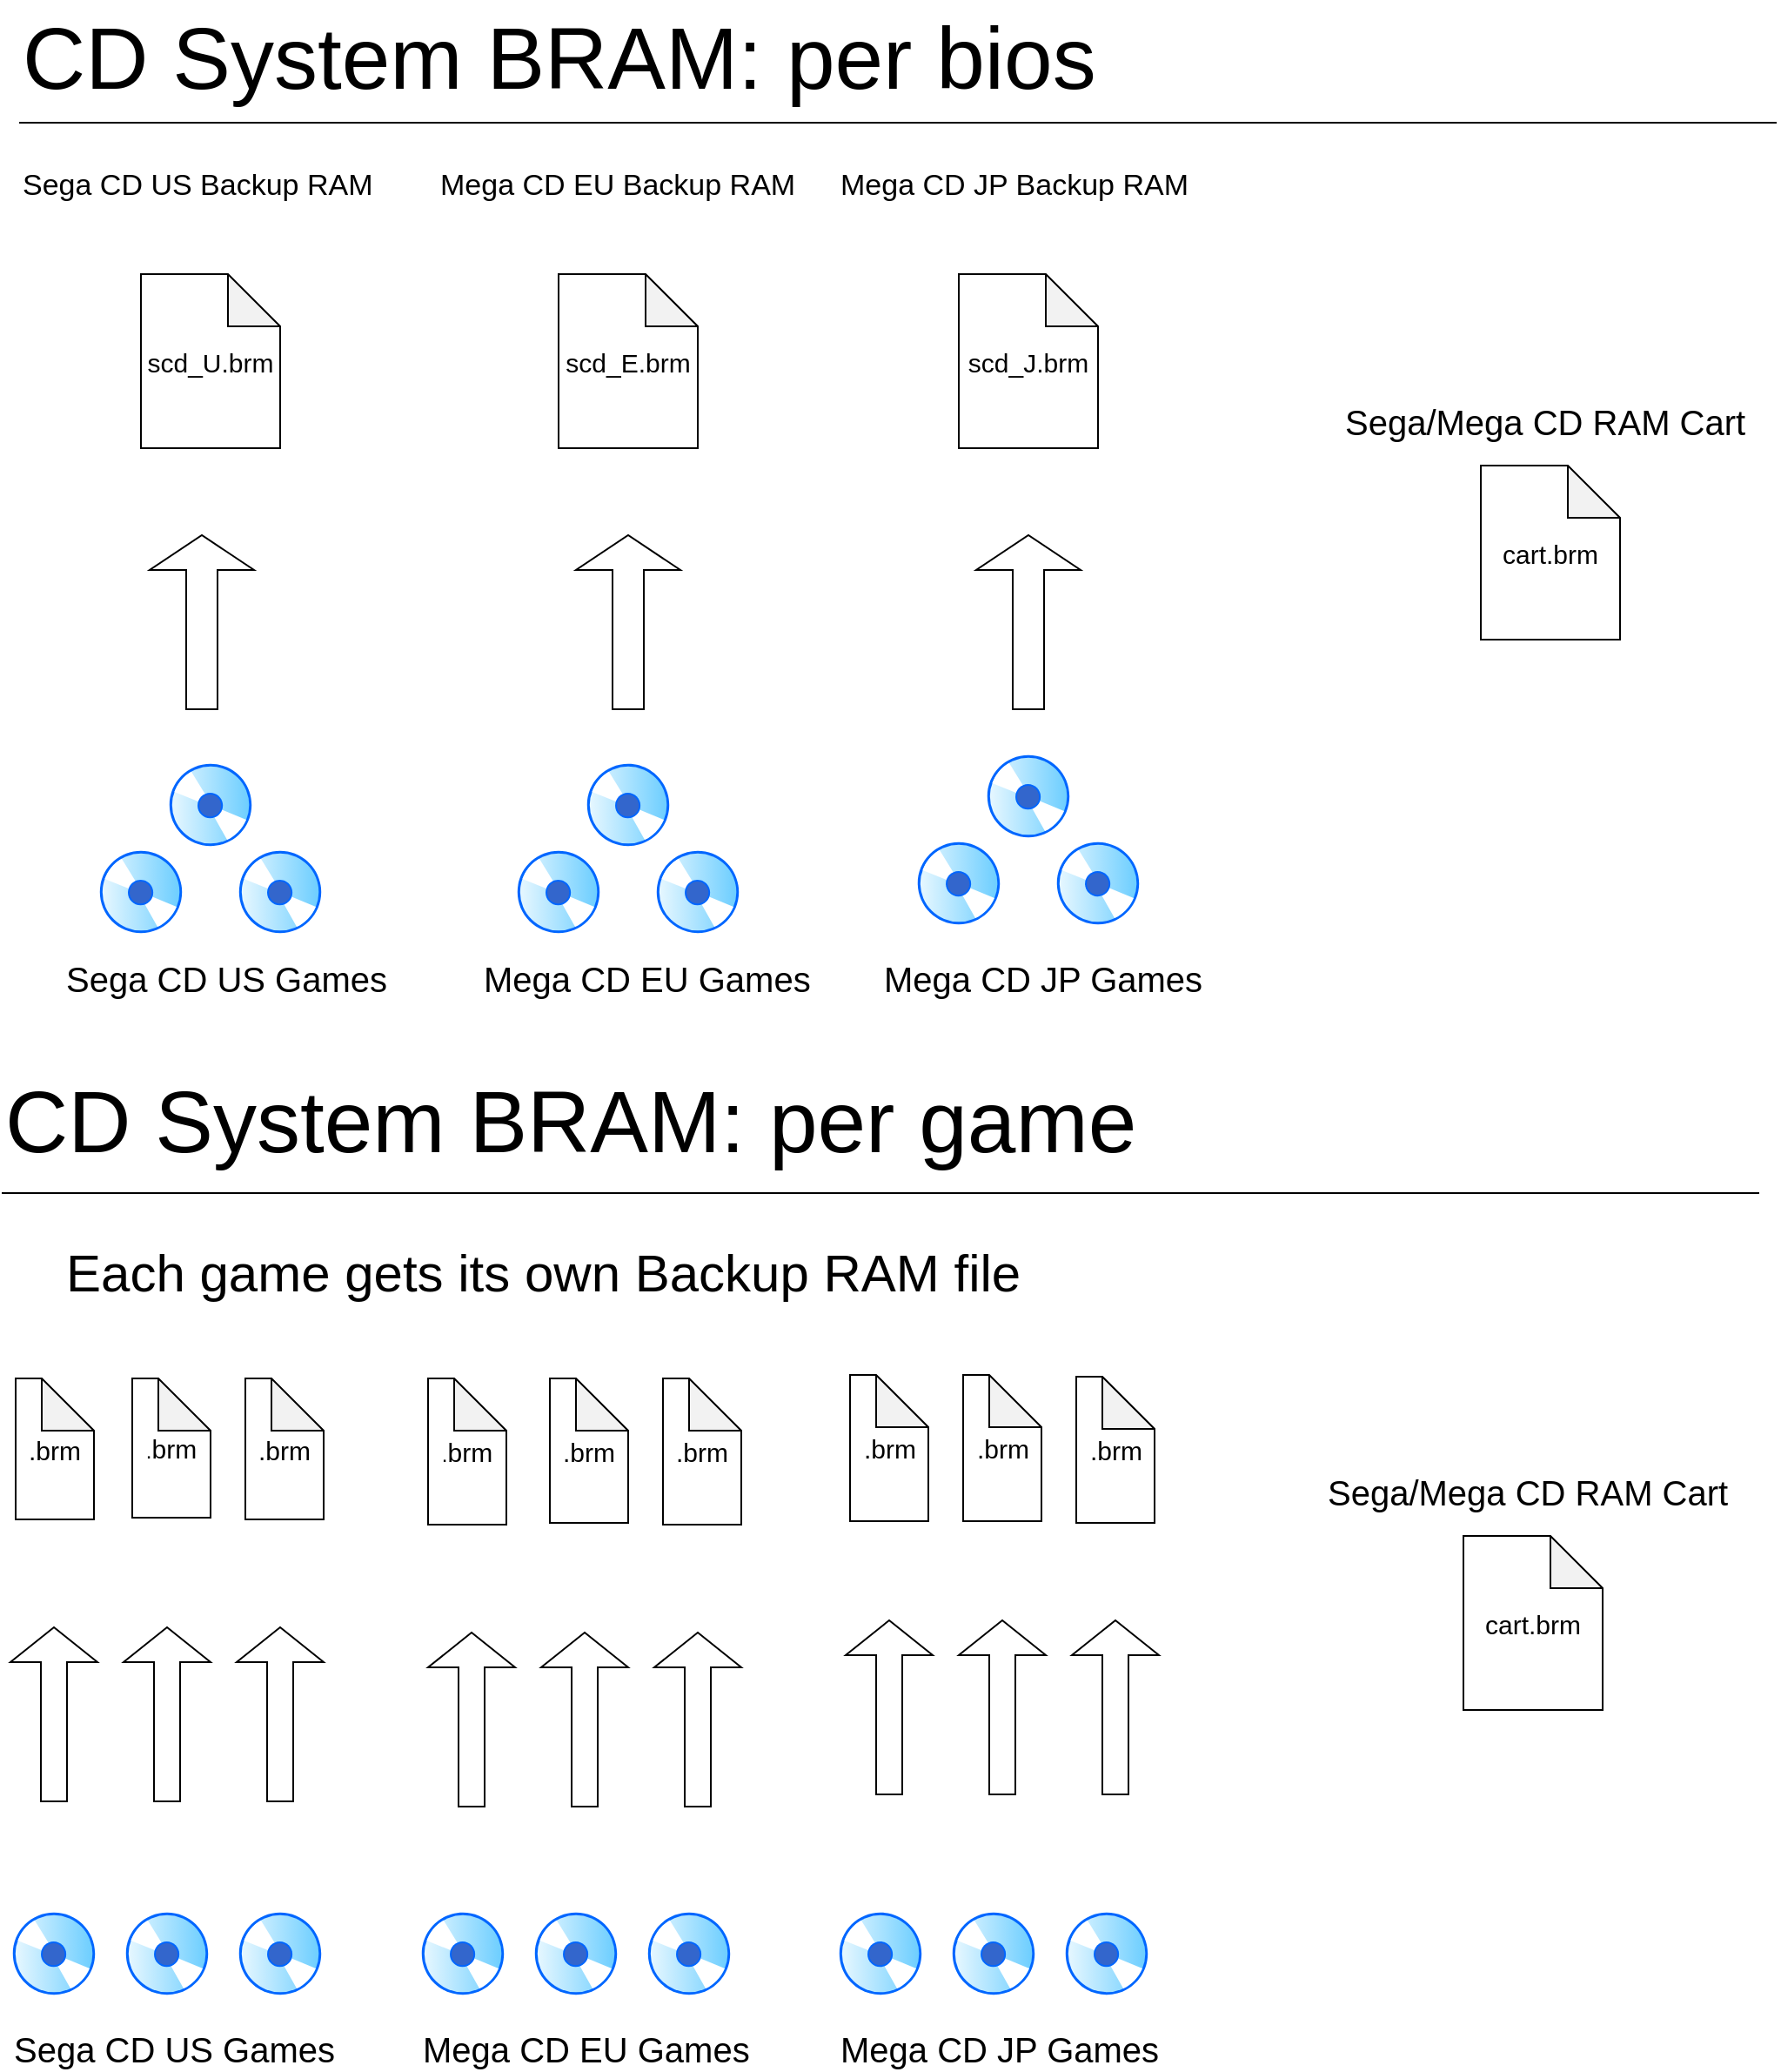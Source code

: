 <mxfile version="10.7.1" type="device"><diagram id="ge1e4imiXQOfmUrOQlkv" name="Page-1"><mxGraphModel dx="6110" dy="1679" grid="1" gridSize="10" guides="1" tooltips="1" connect="1" arrows="1" fold="1" page="1" pageScale="1" pageWidth="850" pageHeight="1100" math="0" shadow="0"><root><mxCell id="0"/><mxCell id="1" parent="0"/><mxCell id="KRCyvvFgfeZ8oR1GSchu-6" value="&lt;font style=&quot;font-size: 15px&quot;&gt;cart.brm&lt;/font&gt;" style="shape=note;whiteSpace=wrap;html=1;backgroundOutline=1;darkOpacity=0.05;" parent="1" vertex="1"><mxGeometry x="-3800" y="-194.5" width="80" height="100" as="geometry"/></mxCell><mxCell id="KRCyvvFgfeZ8oR1GSchu-8" value="&lt;font style=&quot;font-size: 15px&quot;&gt;scd_U.brm&lt;/font&gt;" style="shape=note;whiteSpace=wrap;html=1;backgroundOutline=1;darkOpacity=0.05;" parent="1" vertex="1"><mxGeometry x="-4570" y="-304.5" width="80" height="100" as="geometry"/></mxCell><mxCell id="KRCyvvFgfeZ8oR1GSchu-9" value="&lt;font style=&quot;font-size: 15px&quot;&gt;scd_E.brm&lt;/font&gt;" style="shape=note;whiteSpace=wrap;html=1;backgroundOutline=1;darkOpacity=0.05;" parent="1" vertex="1"><mxGeometry x="-4330" y="-304.5" width="80" height="100" as="geometry"/></mxCell><mxCell id="KRCyvvFgfeZ8oR1GSchu-10" value="&lt;font style=&quot;font-size: 15px&quot;&gt;scd_J.brm&lt;/font&gt;" style="shape=note;whiteSpace=wrap;html=1;backgroundOutline=1;darkOpacity=0.05;" parent="1" vertex="1"><mxGeometry x="-4100" y="-304.5" width="80" height="100" as="geometry"/></mxCell><mxCell id="KRCyvvFgfeZ8oR1GSchu-25" value="" style="aspect=fixed;perimeter=ellipsePerimeter;html=1;align=center;shadow=0;dashed=0;spacingTop=3;image;image=img/lib/active_directory/cd_dvd.svg;" parent="1" vertex="1"><mxGeometry x="-4595" y="25.5" width="50" height="50" as="geometry"/></mxCell><mxCell id="KRCyvvFgfeZ8oR1GSchu-29" value="" style="aspect=fixed;perimeter=ellipsePerimeter;html=1;align=center;shadow=0;dashed=0;spacingTop=3;image;image=img/lib/active_directory/cd_dvd.svg;" parent="1" vertex="1"><mxGeometry x="-4555" y="-24.5" width="50" height="50" as="geometry"/></mxCell><mxCell id="KRCyvvFgfeZ8oR1GSchu-30" value="" style="aspect=fixed;perimeter=ellipsePerimeter;html=1;align=center;shadow=0;dashed=0;spacingTop=3;image;image=img/lib/active_directory/cd_dvd.svg;" parent="1" vertex="1"><mxGeometry x="-4515" y="25.5" width="50" height="50" as="geometry"/></mxCell><mxCell id="KRCyvvFgfeZ8oR1GSchu-40" value="" style="aspect=fixed;perimeter=ellipsePerimeter;html=1;align=center;shadow=0;dashed=0;spacingTop=3;image;image=img/lib/active_directory/cd_dvd.svg;" parent="1" vertex="1"><mxGeometry x="-4355" y="25.5" width="50" height="50" as="geometry"/></mxCell><mxCell id="KRCyvvFgfeZ8oR1GSchu-41" value="" style="aspect=fixed;perimeter=ellipsePerimeter;html=1;align=center;shadow=0;dashed=0;spacingTop=3;image;image=img/lib/active_directory/cd_dvd.svg;" parent="1" vertex="1"><mxGeometry x="-4315" y="-24.5" width="50" height="50" as="geometry"/></mxCell><mxCell id="KRCyvvFgfeZ8oR1GSchu-42" value="" style="aspect=fixed;perimeter=ellipsePerimeter;html=1;align=center;shadow=0;dashed=0;spacingTop=3;image;image=img/lib/active_directory/cd_dvd.svg;" parent="1" vertex="1"><mxGeometry x="-4275" y="25.5" width="50" height="50" as="geometry"/></mxCell><mxCell id="KRCyvvFgfeZ8oR1GSchu-43" value="" style="aspect=fixed;perimeter=ellipsePerimeter;html=1;align=center;shadow=0;dashed=0;spacingTop=3;image;image=img/lib/active_directory/cd_dvd.svg;" parent="1" vertex="1"><mxGeometry x="-4125" y="20.5" width="50" height="50" as="geometry"/></mxCell><mxCell id="KRCyvvFgfeZ8oR1GSchu-44" value="" style="aspect=fixed;perimeter=ellipsePerimeter;html=1;align=center;shadow=0;dashed=0;spacingTop=3;image;image=img/lib/active_directory/cd_dvd.svg;" parent="1" vertex="1"><mxGeometry x="-4085" y="-29.5" width="50" height="50" as="geometry"/></mxCell><mxCell id="KRCyvvFgfeZ8oR1GSchu-45" value="" style="aspect=fixed;perimeter=ellipsePerimeter;html=1;align=center;shadow=0;dashed=0;spacingTop=3;image;image=img/lib/active_directory/cd_dvd.svg;" parent="1" vertex="1"><mxGeometry x="-4045" y="20.5" width="50" height="50" as="geometry"/></mxCell><mxCell id="KRCyvvFgfeZ8oR1GSchu-46" value="&lt;font style=&quot;font-size: 20px&quot;&gt;Sega CD US Games&lt;br&gt;&lt;/font&gt;" style="text;html=1;resizable=0;points=[];autosize=1;align=left;verticalAlign=top;spacingTop=-4;" parent="1" vertex="1"><mxGeometry x="-4615" y="85.5" width="200" height="20" as="geometry"/></mxCell><mxCell id="KRCyvvFgfeZ8oR1GSchu-47" value="&lt;font style=&quot;font-size: 20px&quot;&gt;Mega CD EU Games&lt;br&gt;&lt;/font&gt;" style="text;html=1;resizable=0;points=[];autosize=1;align=left;verticalAlign=top;spacingTop=-4;" parent="1" vertex="1"><mxGeometry x="-4375" y="85.5" width="200" height="20" as="geometry"/></mxCell><mxCell id="KRCyvvFgfeZ8oR1GSchu-51" value="&lt;font style=&quot;font-size: 20px&quot;&gt;Mega CD JP Games&lt;br&gt;&lt;/font&gt;" style="text;html=1;resizable=0;points=[];autosize=1;align=left;verticalAlign=top;spacingTop=-4;" parent="1" vertex="1"><mxGeometry x="-4145" y="85.5" width="200" height="20" as="geometry"/></mxCell><mxCell id="KRCyvvFgfeZ8oR1GSchu-52" value="&lt;div&gt;&lt;font style=&quot;font-size: 20px&quot;&gt;Sega/Mega CD RAM Cart&lt;/font&gt;&lt;/div&gt;&lt;div&gt;&lt;font style=&quot;font-size: 20px&quot;&gt;&lt;br&gt;&lt;/font&gt;&lt;/div&gt;" style="text;html=1;resizable=0;points=[];autosize=1;align=left;verticalAlign=top;spacingTop=-4;" parent="1" vertex="1"><mxGeometry x="-3880" y="-234.5" width="250" height="30" as="geometry"/></mxCell><mxCell id="KRCyvvFgfeZ8oR1GSchu-53" value="&lt;font style=&quot;font-size: 17px&quot;&gt;Sega CD US Backup RAM&lt;/font&gt;" style="text;html=1;resizable=0;points=[];autosize=1;align=left;verticalAlign=top;spacingTop=-4;" parent="1" vertex="1"><mxGeometry x="-4640" y="-368.5" width="220" height="20" as="geometry"/></mxCell><mxCell id="KRCyvvFgfeZ8oR1GSchu-54" value="&lt;font style=&quot;font-size: 17px&quot;&gt;Mega CD EU Backup RAM&lt;/font&gt;" style="text;html=1;resizable=0;points=[];autosize=1;align=left;verticalAlign=top;spacingTop=-4;" parent="1" vertex="1"><mxGeometry x="-4400" y="-368.5" width="220" height="20" as="geometry"/></mxCell><mxCell id="KRCyvvFgfeZ8oR1GSchu-56" value="&lt;font style=&quot;font-size: 17px&quot;&gt;Mega CD JP Backup RAM&lt;/font&gt;" style="text;html=1;resizable=0;points=[];autosize=1;align=left;verticalAlign=top;spacingTop=-4;" parent="1" vertex="1"><mxGeometry x="-4170" y="-368.5" width="220" height="20" as="geometry"/></mxCell><mxCell id="KRCyvvFgfeZ8oR1GSchu-68" value="" style="shape=singleArrow;direction=north;whiteSpace=wrap;html=1;" parent="1" vertex="1"><mxGeometry x="-4320" y="-154.5" width="60" height="100" as="geometry"/></mxCell><mxCell id="KRCyvvFgfeZ8oR1GSchu-70" value="" style="shape=singleArrow;direction=north;whiteSpace=wrap;html=1;" parent="1" vertex="1"><mxGeometry x="-4090" y="-154.5" width="60" height="100" as="geometry"/></mxCell><mxCell id="KRCyvvFgfeZ8oR1GSchu-71" value="" style="shape=singleArrow;direction=north;whiteSpace=wrap;html=1;" parent="1" vertex="1"><mxGeometry x="-4565" y="-154.5" width="60" height="100" as="geometry"/></mxCell><mxCell id="KRCyvvFgfeZ8oR1GSchu-79" value="&lt;font style=&quot;font-size: 50px&quot;&gt;CD System BRAM: per bios&lt;br&gt;&lt;/font&gt;" style="text;html=1;resizable=0;points=[];autosize=1;align=left;verticalAlign=top;spacingTop=-4;" parent="1" vertex="1"><mxGeometry x="-4640" y="-461.5" width="630" height="30" as="geometry"/></mxCell><mxCell id="KRCyvvFgfeZ8oR1GSchu-82" value="" style="endArrow=none;html=1;" parent="1" edge="1"><mxGeometry width="50" height="50" relative="1" as="geometry"><mxPoint x="-4640" y="-391.5" as="sourcePoint"/><mxPoint x="-3630" y="-391.5" as="targetPoint"/></mxGeometry></mxCell><mxCell id="KRCyvvFgfeZ8oR1GSchu-133" value="&lt;font style=&quot;font-size: 15px&quot;&gt;cart.brm&lt;/font&gt;" style="shape=note;whiteSpace=wrap;html=1;backgroundOutline=1;darkOpacity=0.05;" parent="1" vertex="1"><mxGeometry x="-3810" y="420.5" width="80" height="100" as="geometry"/></mxCell><mxCell id="KRCyvvFgfeZ8oR1GSchu-134" value="&lt;div style=&quot;font-size: 15px&quot;&gt;&lt;font style=&quot;font-size: 15px&quot;&gt;.brm&lt;/font&gt;&lt;/div&gt;" style="shape=note;whiteSpace=wrap;html=1;backgroundOutline=1;darkOpacity=0.05;" parent="1" vertex="1"><mxGeometry x="-4642" y="330" width="45" height="81" as="geometry"/></mxCell><mxCell id="KRCyvvFgfeZ8oR1GSchu-137" value="" style="aspect=fixed;perimeter=ellipsePerimeter;html=1;align=center;shadow=0;dashed=0;spacingTop=3;image;image=img/lib/active_directory/cd_dvd.svg;" parent="1" vertex="1"><mxGeometry x="-4645" y="635.5" width="50" height="50" as="geometry"/></mxCell><mxCell id="KRCyvvFgfeZ8oR1GSchu-138" value="" style="aspect=fixed;perimeter=ellipsePerimeter;html=1;align=center;shadow=0;dashed=0;spacingTop=3;image;image=img/lib/active_directory/cd_dvd.svg;" parent="1" vertex="1"><mxGeometry x="-4580" y="635.5" width="50" height="50" as="geometry"/></mxCell><mxCell id="KRCyvvFgfeZ8oR1GSchu-139" value="" style="aspect=fixed;perimeter=ellipsePerimeter;html=1;align=center;shadow=0;dashed=0;spacingTop=3;image;image=img/lib/active_directory/cd_dvd.svg;" parent="1" vertex="1"><mxGeometry x="-4515" y="635.5" width="50" height="50" as="geometry"/></mxCell><mxCell id="KRCyvvFgfeZ8oR1GSchu-146" value="&lt;font style=&quot;font-size: 20px&quot;&gt;Sega CD US Games&lt;br&gt;&lt;/font&gt;" style="text;html=1;resizable=0;points=[];autosize=1;align=left;verticalAlign=top;spacingTop=-4;" parent="1" vertex="1"><mxGeometry x="-4645" y="700.5" width="200" height="20" as="geometry"/></mxCell><mxCell id="KRCyvvFgfeZ8oR1GSchu-149" value="&lt;div&gt;&lt;font style=&quot;font-size: 20px&quot;&gt;Sega/Mega CD RAM Cart&lt;/font&gt;&lt;/div&gt;&lt;div&gt;&lt;font style=&quot;font-size: 20px&quot;&gt;&lt;br&gt;&lt;/font&gt;&lt;/div&gt;" style="text;html=1;resizable=0;points=[];autosize=1;align=left;verticalAlign=top;spacingTop=-4;" parent="1" vertex="1"><mxGeometry x="-3890" y="380.5" width="250" height="30" as="geometry"/></mxCell><mxCell id="KRCyvvFgfeZ8oR1GSchu-155" value="" style="shape=singleArrow;direction=north;whiteSpace=wrap;html=1;" parent="1" vertex="1"><mxGeometry x="-4645" y="473" width="50" height="100" as="geometry"/></mxCell><mxCell id="KRCyvvFgfeZ8oR1GSchu-156" value="&lt;div&gt;&lt;font style=&quot;font-size: 50px&quot;&gt;CD System BRAM: per game&lt;/font&gt;&lt;/div&gt;&lt;div&gt;&lt;font style=&quot;font-size: 50px&quot;&gt;&lt;br&gt;&lt;/font&gt;&lt;/div&gt;" style="text;html=1;resizable=0;points=[];autosize=1;align=left;verticalAlign=top;spacingTop=-4;" parent="1" vertex="1"><mxGeometry x="-4650" y="150" width="670" height="60" as="geometry"/></mxCell><mxCell id="KRCyvvFgfeZ8oR1GSchu-157" value="" style="endArrow=none;html=1;" parent="1" edge="1"><mxGeometry width="50" height="50" relative="1" as="geometry"><mxPoint x="-4650" y="223.5" as="sourcePoint"/><mxPoint x="-3640" y="223.5" as="targetPoint"/></mxGeometry></mxCell><mxCell id="KRCyvvFgfeZ8oR1GSchu-161" value="" style="shape=singleArrow;direction=north;whiteSpace=wrap;html=1;" parent="1" vertex="1"><mxGeometry x="-4580" y="473" width="50" height="100" as="geometry"/></mxCell><mxCell id="KRCyvvFgfeZ8oR1GSchu-162" value="" style="shape=singleArrow;direction=north;whiteSpace=wrap;html=1;" parent="1" vertex="1"><mxGeometry x="-4515" y="473" width="50" height="100" as="geometry"/></mxCell><mxCell id="KRCyvvFgfeZ8oR1GSchu-163" value=".&lt;font style=&quot;font-size: 15px&quot;&gt;brm&lt;/font&gt;" style="shape=note;whiteSpace=wrap;html=1;backgroundOutline=1;darkOpacity=0.05;" parent="1" vertex="1"><mxGeometry x="-4575" y="330" width="45" height="80" as="geometry"/></mxCell><mxCell id="KRCyvvFgfeZ8oR1GSchu-164" value="&lt;font style=&quot;font-size: 15px&quot;&gt;.brm&lt;br&gt;&lt;/font&gt;" style="shape=note;whiteSpace=wrap;html=1;backgroundOutline=1;darkOpacity=0.05;" parent="1" vertex="1"><mxGeometry x="-4510" y="330" width="45" height="81" as="geometry"/></mxCell><mxCell id="KRCyvvFgfeZ8oR1GSchu-165" value=".&lt;font style=&quot;font-size: 15px&quot;&gt;brm&lt;/font&gt;" style="shape=note;whiteSpace=wrap;html=1;backgroundOutline=1;darkOpacity=0.05;" parent="1" vertex="1"><mxGeometry x="-4405" y="330" width="45" height="84" as="geometry"/></mxCell><mxCell id="KRCyvvFgfeZ8oR1GSchu-170" value="" style="shape=singleArrow;direction=north;whiteSpace=wrap;html=1;" parent="1" vertex="1"><mxGeometry x="-4405" y="476" width="50" height="100" as="geometry"/></mxCell><mxCell id="KRCyvvFgfeZ8oR1GSchu-171" value="" style="shape=singleArrow;direction=north;whiteSpace=wrap;html=1;" parent="1" vertex="1"><mxGeometry x="-4340" y="476" width="50" height="100" as="geometry"/></mxCell><mxCell id="KRCyvvFgfeZ8oR1GSchu-172" value="" style="shape=singleArrow;direction=north;whiteSpace=wrap;html=1;" parent="1" vertex="1"><mxGeometry x="-4275" y="476" width="50" height="100" as="geometry"/></mxCell><mxCell id="KRCyvvFgfeZ8oR1GSchu-173" value="&lt;font style=&quot;font-size: 15px&quot;&gt;.brm&lt;br&gt;&lt;/font&gt;" style="shape=note;whiteSpace=wrap;html=1;backgroundOutline=1;darkOpacity=0.05;" parent="1" vertex="1"><mxGeometry x="-4335" y="330" width="45" height="83" as="geometry"/></mxCell><mxCell id="KRCyvvFgfeZ8oR1GSchu-174" value="&lt;font style=&quot;font-size: 15px&quot;&gt;.brm&lt;br&gt;&lt;/font&gt;" style="shape=note;whiteSpace=wrap;html=1;backgroundOutline=1;darkOpacity=0.05;" parent="1" vertex="1"><mxGeometry x="-4270" y="330" width="45" height="84" as="geometry"/></mxCell><mxCell id="KRCyvvFgfeZ8oR1GSchu-180" value="" style="shape=singleArrow;direction=north;whiteSpace=wrap;html=1;" parent="1" vertex="1"><mxGeometry x="-4165" y="469" width="50" height="100" as="geometry"/></mxCell><mxCell id="KRCyvvFgfeZ8oR1GSchu-181" value="" style="shape=singleArrow;direction=north;whiteSpace=wrap;html=1;" parent="1" vertex="1"><mxGeometry x="-4100" y="469" width="50" height="100" as="geometry"/></mxCell><mxCell id="KRCyvvFgfeZ8oR1GSchu-182" value="" style="shape=singleArrow;direction=north;whiteSpace=wrap;html=1;" parent="1" vertex="1"><mxGeometry x="-4035" y="469" width="50" height="100" as="geometry"/></mxCell><mxCell id="KRCyvvFgfeZ8oR1GSchu-185" value="" style="aspect=fixed;perimeter=ellipsePerimeter;html=1;align=center;shadow=0;dashed=0;spacingTop=3;image;image=img/lib/active_directory/cd_dvd.svg;" parent="1" vertex="1"><mxGeometry x="-4410" y="635.5" width="50" height="50" as="geometry"/></mxCell><mxCell id="KRCyvvFgfeZ8oR1GSchu-186" value="" style="aspect=fixed;perimeter=ellipsePerimeter;html=1;align=center;shadow=0;dashed=0;spacingTop=3;image;image=img/lib/active_directory/cd_dvd.svg;" parent="1" vertex="1"><mxGeometry x="-4345" y="635.5" width="50" height="50" as="geometry"/></mxCell><mxCell id="KRCyvvFgfeZ8oR1GSchu-187" value="" style="aspect=fixed;perimeter=ellipsePerimeter;html=1;align=center;shadow=0;dashed=0;spacingTop=3;image;image=img/lib/active_directory/cd_dvd.svg;" parent="1" vertex="1"><mxGeometry x="-4280" y="635.5" width="50" height="50" as="geometry"/></mxCell><mxCell id="KRCyvvFgfeZ8oR1GSchu-188" value="&lt;font style=&quot;font-size: 20px&quot;&gt;Mega CD EU Games&lt;br&gt;&lt;/font&gt;" style="text;html=1;resizable=0;points=[];autosize=1;align=left;verticalAlign=top;spacingTop=-4;" parent="1" vertex="1"><mxGeometry x="-4410" y="700.5" width="210" height="20" as="geometry"/></mxCell><mxCell id="KRCyvvFgfeZ8oR1GSchu-189" value="" style="aspect=fixed;perimeter=ellipsePerimeter;html=1;align=center;shadow=0;dashed=0;spacingTop=3;image;image=img/lib/active_directory/cd_dvd.svg;" parent="1" vertex="1"><mxGeometry x="-4170" y="635.5" width="50" height="50" as="geometry"/></mxCell><mxCell id="KRCyvvFgfeZ8oR1GSchu-190" value="" style="aspect=fixed;perimeter=ellipsePerimeter;html=1;align=center;shadow=0;dashed=0;spacingTop=3;image;image=img/lib/active_directory/cd_dvd.svg;" parent="1" vertex="1"><mxGeometry x="-4105" y="635.5" width="50" height="50" as="geometry"/></mxCell><mxCell id="KRCyvvFgfeZ8oR1GSchu-191" value="" style="aspect=fixed;perimeter=ellipsePerimeter;html=1;align=center;shadow=0;dashed=0;spacingTop=3;image;image=img/lib/active_directory/cd_dvd.svg;" parent="1" vertex="1"><mxGeometry x="-4040" y="635.5" width="50" height="50" as="geometry"/></mxCell><mxCell id="KRCyvvFgfeZ8oR1GSchu-192" value="&lt;font style=&quot;font-size: 20px&quot;&gt;Mega CD JP Games&lt;br&gt;&lt;/font&gt;" style="text;html=1;resizable=0;points=[];autosize=1;align=left;verticalAlign=top;spacingTop=-4;" parent="1" vertex="1"><mxGeometry x="-4170" y="700.5" width="210" height="20" as="geometry"/></mxCell><mxCell id="gbyeR38QLJhhzHqx_soJ-1" value="&lt;font style=&quot;font-size: 30px&quot;&gt;Each game gets its own Backup RAM file&lt;/font&gt;" style="text;html=1;resizable=0;points=[];autosize=1;align=left;verticalAlign=top;spacingTop=-4;" parent="1" vertex="1"><mxGeometry x="-4615" y="249" width="560" height="20" as="geometry"/></mxCell><mxCell id="gbyeR38QLJhhzHqx_soJ-2" value="&lt;font style=&quot;font-size: 15px&quot;&gt;.brm&lt;br&gt;&lt;/font&gt;" style="shape=note;whiteSpace=wrap;html=1;backgroundOutline=1;darkOpacity=0.05;" parent="1" vertex="1"><mxGeometry x="-4162.5" y="328" width="45" height="84" as="geometry"/></mxCell><mxCell id="gbyeR38QLJhhzHqx_soJ-3" value="&lt;font style=&quot;font-size: 15px&quot;&gt;.brm&lt;br&gt;&lt;/font&gt;" style="shape=note;whiteSpace=wrap;html=1;backgroundOutline=1;darkOpacity=0.05;" parent="1" vertex="1"><mxGeometry x="-4097.5" y="328" width="45" height="84" as="geometry"/></mxCell><mxCell id="gbyeR38QLJhhzHqx_soJ-4" value="&lt;font style=&quot;font-size: 15px&quot;&gt;.brm&lt;br&gt;&lt;/font&gt;" style="shape=note;whiteSpace=wrap;html=1;backgroundOutline=1;darkOpacity=0.05;" parent="1" vertex="1"><mxGeometry x="-4032.5" y="329" width="45" height="84" as="geometry"/></mxCell></root></mxGraphModel></diagram></mxfile>
